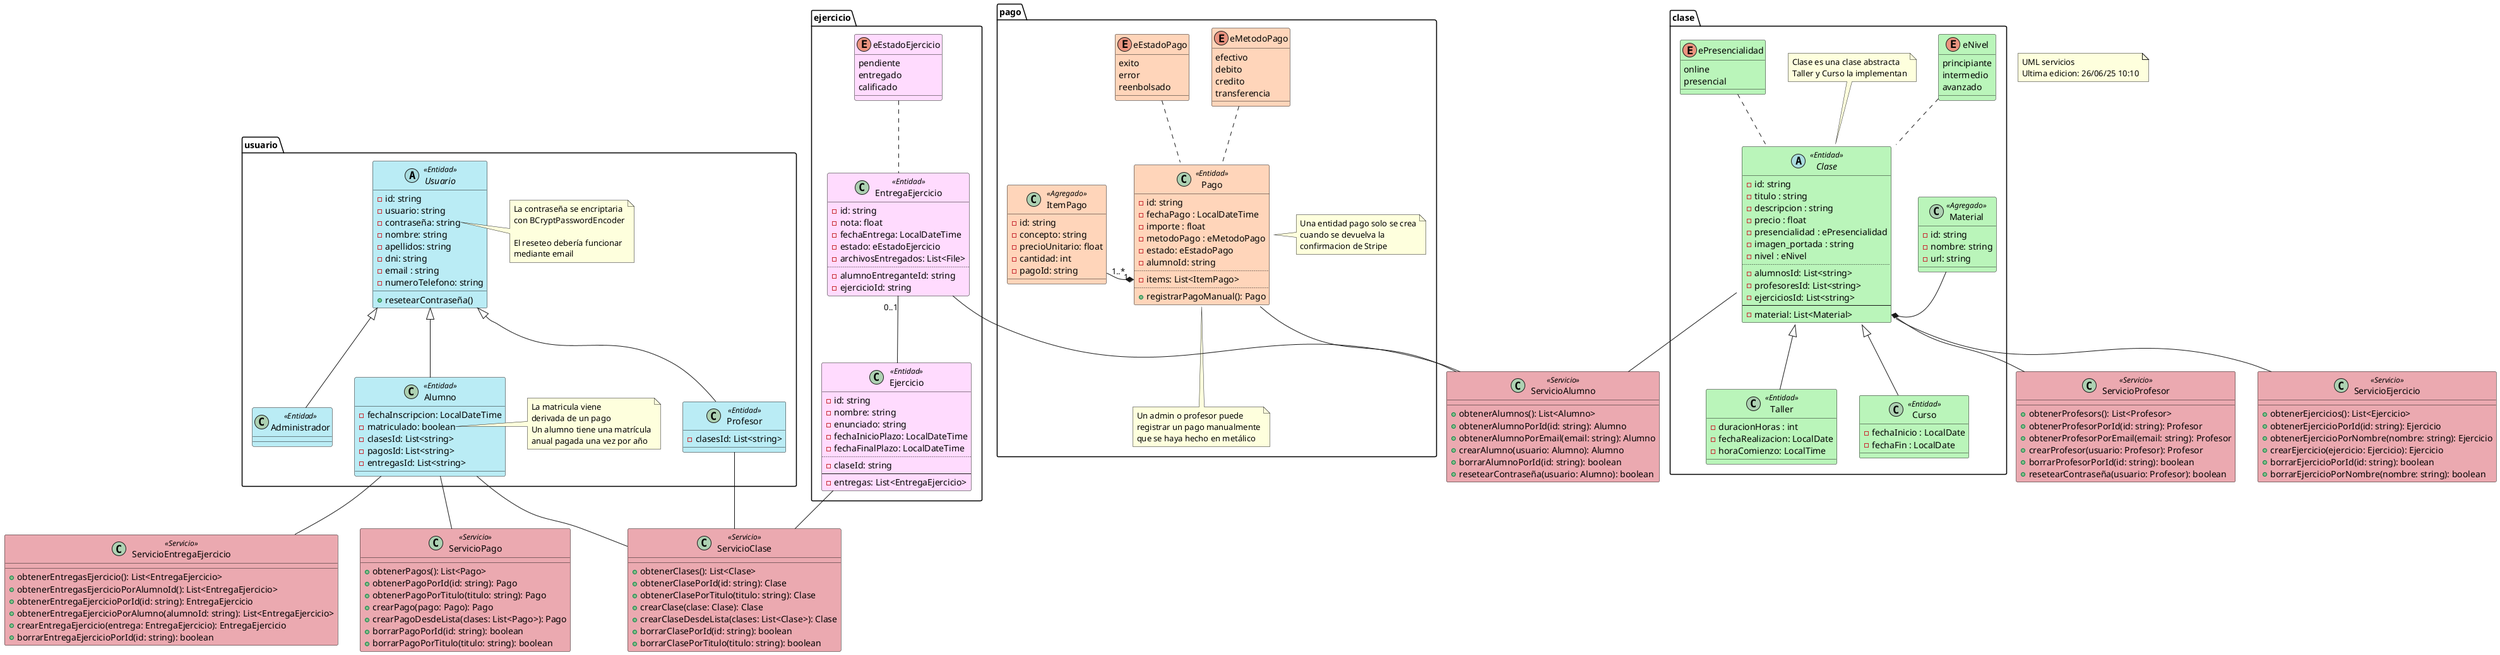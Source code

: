 @startuml
note as Fecha
UML servicios
Ultima edicion: 26/06/25 10:10
end note

class ServicioAlumno <<Servicio>> #eba9b0 {
	+ obtenerAlumnos(): List<Alumno>
	+ obtenerAlumnoPorId(id: string): Alumno
	+ obtenerAlumnoPorEmail(email: string): Alumno
	+ crearAlumno(usuario: Alumno): Alumno
	+ borrarAlumnoPorId(id: string): boolean
	+ resetearContraseña(usuario: Alumno): boolean
}

class ServicioProfesor <<Servicio>> #eba9b0 {
	+ obtenerProfesors(): List<Profesor>
	+ obtenerProfesorPorId(id: string): Profesor
	+ obtenerProfesorPorEmail(email: string): Profesor
	+ crearProfesor(usuario: Profesor): Profesor
	+ borrarProfesorPorId(id: string): boolean
	+ resetearContraseña(usuario: Profesor): boolean
}

class ServicioClase <<Servicio>> #eba9b0 {
	+ obtenerClases(): List<Clase>
	+ obtenerClasePorId(id: string): Clase
	+ obtenerClasePorTitulo(titulo: string): Clase
	+ crearClase(clase: Clase): Clase
	+ crearClaseDesdeLista(clases: List<Clase>): Clase
	+ borrarClasePorId(id: string): boolean
	+ borrarClasePorTitulo(titulo: string): boolean
}

class ServicioPago <<Servicio>> #eba9b0 {
	+ obtenerPagos(): List<Pago>
	+ obtenerPagoPorId(id: string): Pago
	+ obtenerPagoPorTitulo(titulo: string): Pago
	+ crearPago(pago: Pago): Pago
	+ crearPagoDesdeLista(clases: List<Pago>): Pago
	+ borrarPagoPorId(id: string): boolean
	+ borrarPagoPorTitulo(titulo: string): boolean
}

class ServicioEjercicio <<Servicio>> #eba9b0 {
    + obtenerEjercicios(): List<Ejercicio>
    + obtenerEjercicioPorId(id: string): Ejercicio
    + obtenerEjercicioPorNombre(nombre: string): Ejercicio
    + crearEjercicio(ejercicio: Ejercicio): Ejercicio
    + borrarEjercicioPorId(id: string): boolean
    + borrarEjercicioPorNombre(nombre: string): boolean
}

class ServicioEntregaEjercicio <<Servicio>> #eba9b0 {
    + obtenerEntregasEjercicio(): List<EntregaEjercicio>
    + obtenerEntregasEjercicioPorAlumnoId(): List<EntregaEjercicio>
    + obtenerEntregaEjercicioPorId(id: string): EntregaEjercicio
    + obtenerEntregaEjercicioPorAlumno(alumnoId: string): List<EntregaEjercicio>
    + crearEntregaEjercicio(entrega: EntregaEjercicio): EntregaEjercicio
    + borrarEntregaEjercicioPorId(id: string): boolean
}

namespace clase {



    abstract class Clase <<Entidad>>  #baf5ba {
      - id: string
      - titulo : string
      - descripcion : string
      - precio : float
      - presencialidad : ePresencialidad
      - imagen_portada : string
      - nivel : eNivel
      ..
      - alumnosId: List<string>
      - profesoresId: List<string>
      - ejerciciosId: List<string>
      --
      - material: List<Material>
    }

    class Taller <<Entidad>> #baf5ba extends Clase  {
      - duracionHoras : int
      - fechaRealizacion: LocalDate
      - horaComienzo: LocalTime
    }

    class Curso <<Entidad>> #baf5ba extends Clase  {
      - fechaInicio : LocalDate
      - fechaFin : LocalDate
    }

    class Material <<Agregado>> #baf5ba {
      - id: string
      - nombre: string
      - url: string
    }

    enum ePresencialidad #baf5ba {
      online
      presencial
    }

    enum eNivel #baf5ba {
      principiante
      intermedio
      avanzado
    }

    note top of Clase
    Clase es una clase abstracta
    Taller y Curso la implementan
    end note
}

' clase, pago, ejercicio
namespace usuario {

    abstract class Usuario <<Entidad>> #baecf5 {
      - id: string
      - usuario: string
      - contraseña: string
      - nombre: string
      - apellidos: string
      - dni: string
      - email : string
      - numeroTelefono: string
      + resetearContraseña()
    }

    class Profesor <<Entidad>> #baecf5 extends Usuario  {
      - clasesId: List<string>
    }

    class Alumno <<Entidad>> #baecf5 extends Usuario {
      - fechaInscripcion: LocalDateTime
      - matriculado: boolean
      - clasesId: List<string>
      - pagosId: List<string>
      - entregasId: List<string>
    }

    class Administrador <<Entidad>> #baecf5 extends Usuario {

    }

    note right of Usuario::contraseña
    La contraseña se encriptaria
    con BCryptPasswordEncoder

    El reseteo debería funcionar
    mediante email
    end note

    note right of Alumno::matriculado
    La matricula viene
    derivada de un pago
    Un alumno tiene una matrícula
    anual pagada una vez por año
    end note
}

' usuario
namespace pago {



    class Pago <<Entidad>> #ffd5ba {
      - id: string
      - fechaPago : LocalDateTime
      - importe : float
      - metodoPago : eMetodoPago
      - estado: eEstadoPago
      - alumnoId: string
      ..
      - items: List<ItemPago>
      ..
      + registrarPagoManual(): Pago
    }

    class ItemPago <<Agregado>> #ffd5ba {
      - id: string
      - concepto: string
      - precioUnitario: float
      - cantidad: int
      - pagoId: string
    }

    enum eMetodoPago #ffd5ba {
      efectivo
      debito
      credito
      transferencia
    }

    enum eEstadoPago #ffd5ba {
      exito
      error
      reenbolsado
    }

    note bottom of Pago
    Un admin o profesor puede
    registrar un pago manualmente
    que se haya hecho en metálico
    end note

    note right of Pago
    Una entidad pago solo se crea
    cuando se devuelva la
    confirmacion de Stripe
    end note
}

namespace ejercicio {
    class Ejercicio <<Entidad>> #ffdbfe {
      - id: string
      - nombre: string
      - enunciado: string
      - fechaInicioPlazo: LocalDateTime
      - fechaFinalPlazo: LocalDateTime
      ..
      - claseId: string
      --
      - entregas: List<EntregaEjercicio>
    }

    class EntregaEjercicio <<Entidad>> #ffdbfe {
      - id: string
      - nota: float
      - fechaEntrega: LocalDateTime
      - estado: eEstadoEjercicio
      - archivosEntregados: List<File>
      ..
      - alumnoEntreganteId: string
      - ejercicioId: string
    }

    enum eEstadoEjercicio #ffdbfe {
      pendiente
      entregado
      calificado
    }
}

' Relaciones
Profesor -- ServicioClase
Alumno -- ServicioClase
Alumno -- ServicioEntregaEjercicio
Alumno -- ServicioPago
Pago -- ServicioAlumno
Clase -- ServicioProfesor
Clase -- ServicioAlumno
Clase -- ServicioEjercicio
Ejercicio -- ServicioClase
EntregaEjercicio -- ServicioAlumno

Clase::material *- Material
EntregaEjercicio "0..1" -- Ejercicio 
ItemPago "1..*" -* "1" Pago::items

' Relaciones Enums
eMetodoPago .. Pago
ePresencialidad .. Clase
eNivel .. Clase
eEstadoPago .. Pago
eEstadoEjercicio .. EntregaEjercicio

@enduml